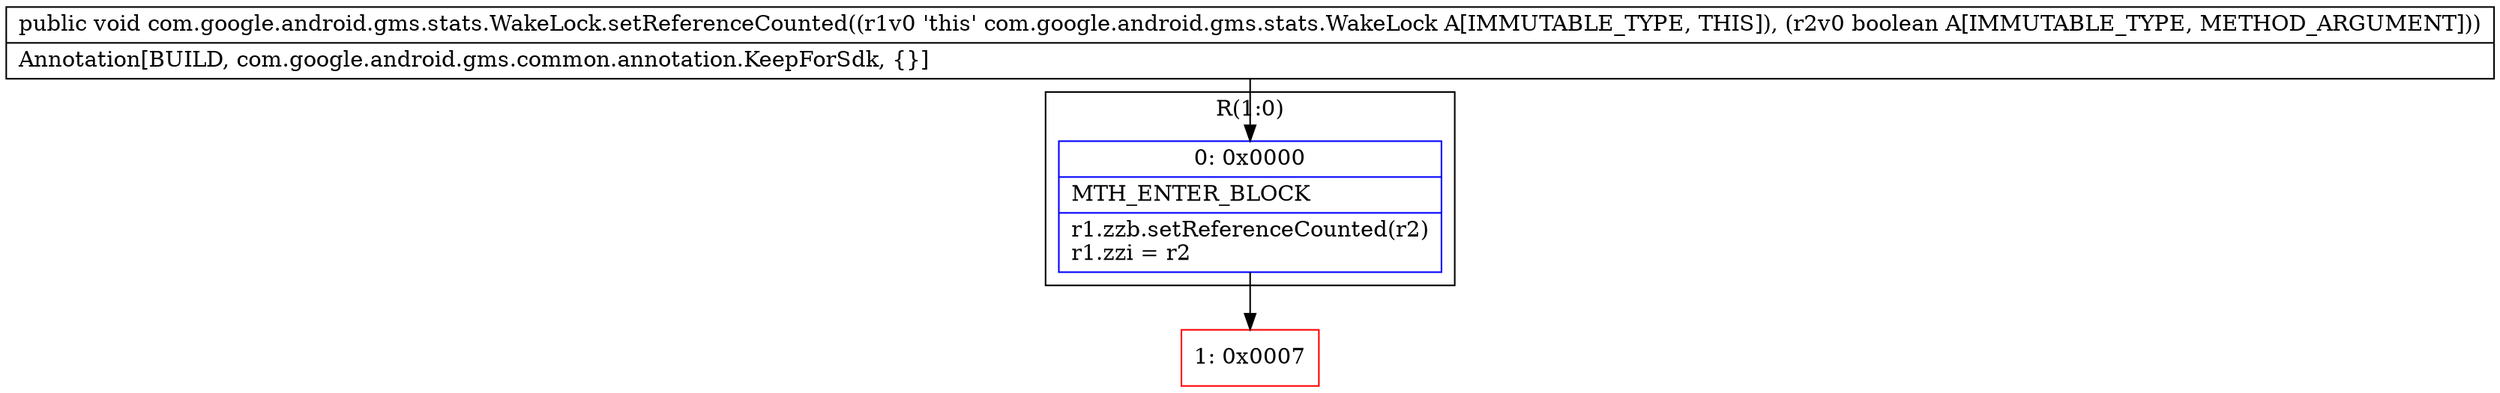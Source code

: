 digraph "CFG forcom.google.android.gms.stats.WakeLock.setReferenceCounted(Z)V" {
subgraph cluster_Region_1214048043 {
label = "R(1:0)";
node [shape=record,color=blue];
Node_0 [shape=record,label="{0\:\ 0x0000|MTH_ENTER_BLOCK\l|r1.zzb.setReferenceCounted(r2)\lr1.zzi = r2\l}"];
}
Node_1 [shape=record,color=red,label="{1\:\ 0x0007}"];
MethodNode[shape=record,label="{public void com.google.android.gms.stats.WakeLock.setReferenceCounted((r1v0 'this' com.google.android.gms.stats.WakeLock A[IMMUTABLE_TYPE, THIS]), (r2v0 boolean A[IMMUTABLE_TYPE, METHOD_ARGUMENT]))  | Annotation[BUILD, com.google.android.gms.common.annotation.KeepForSdk, \{\}]\l}"];
MethodNode -> Node_0;
Node_0 -> Node_1;
}


